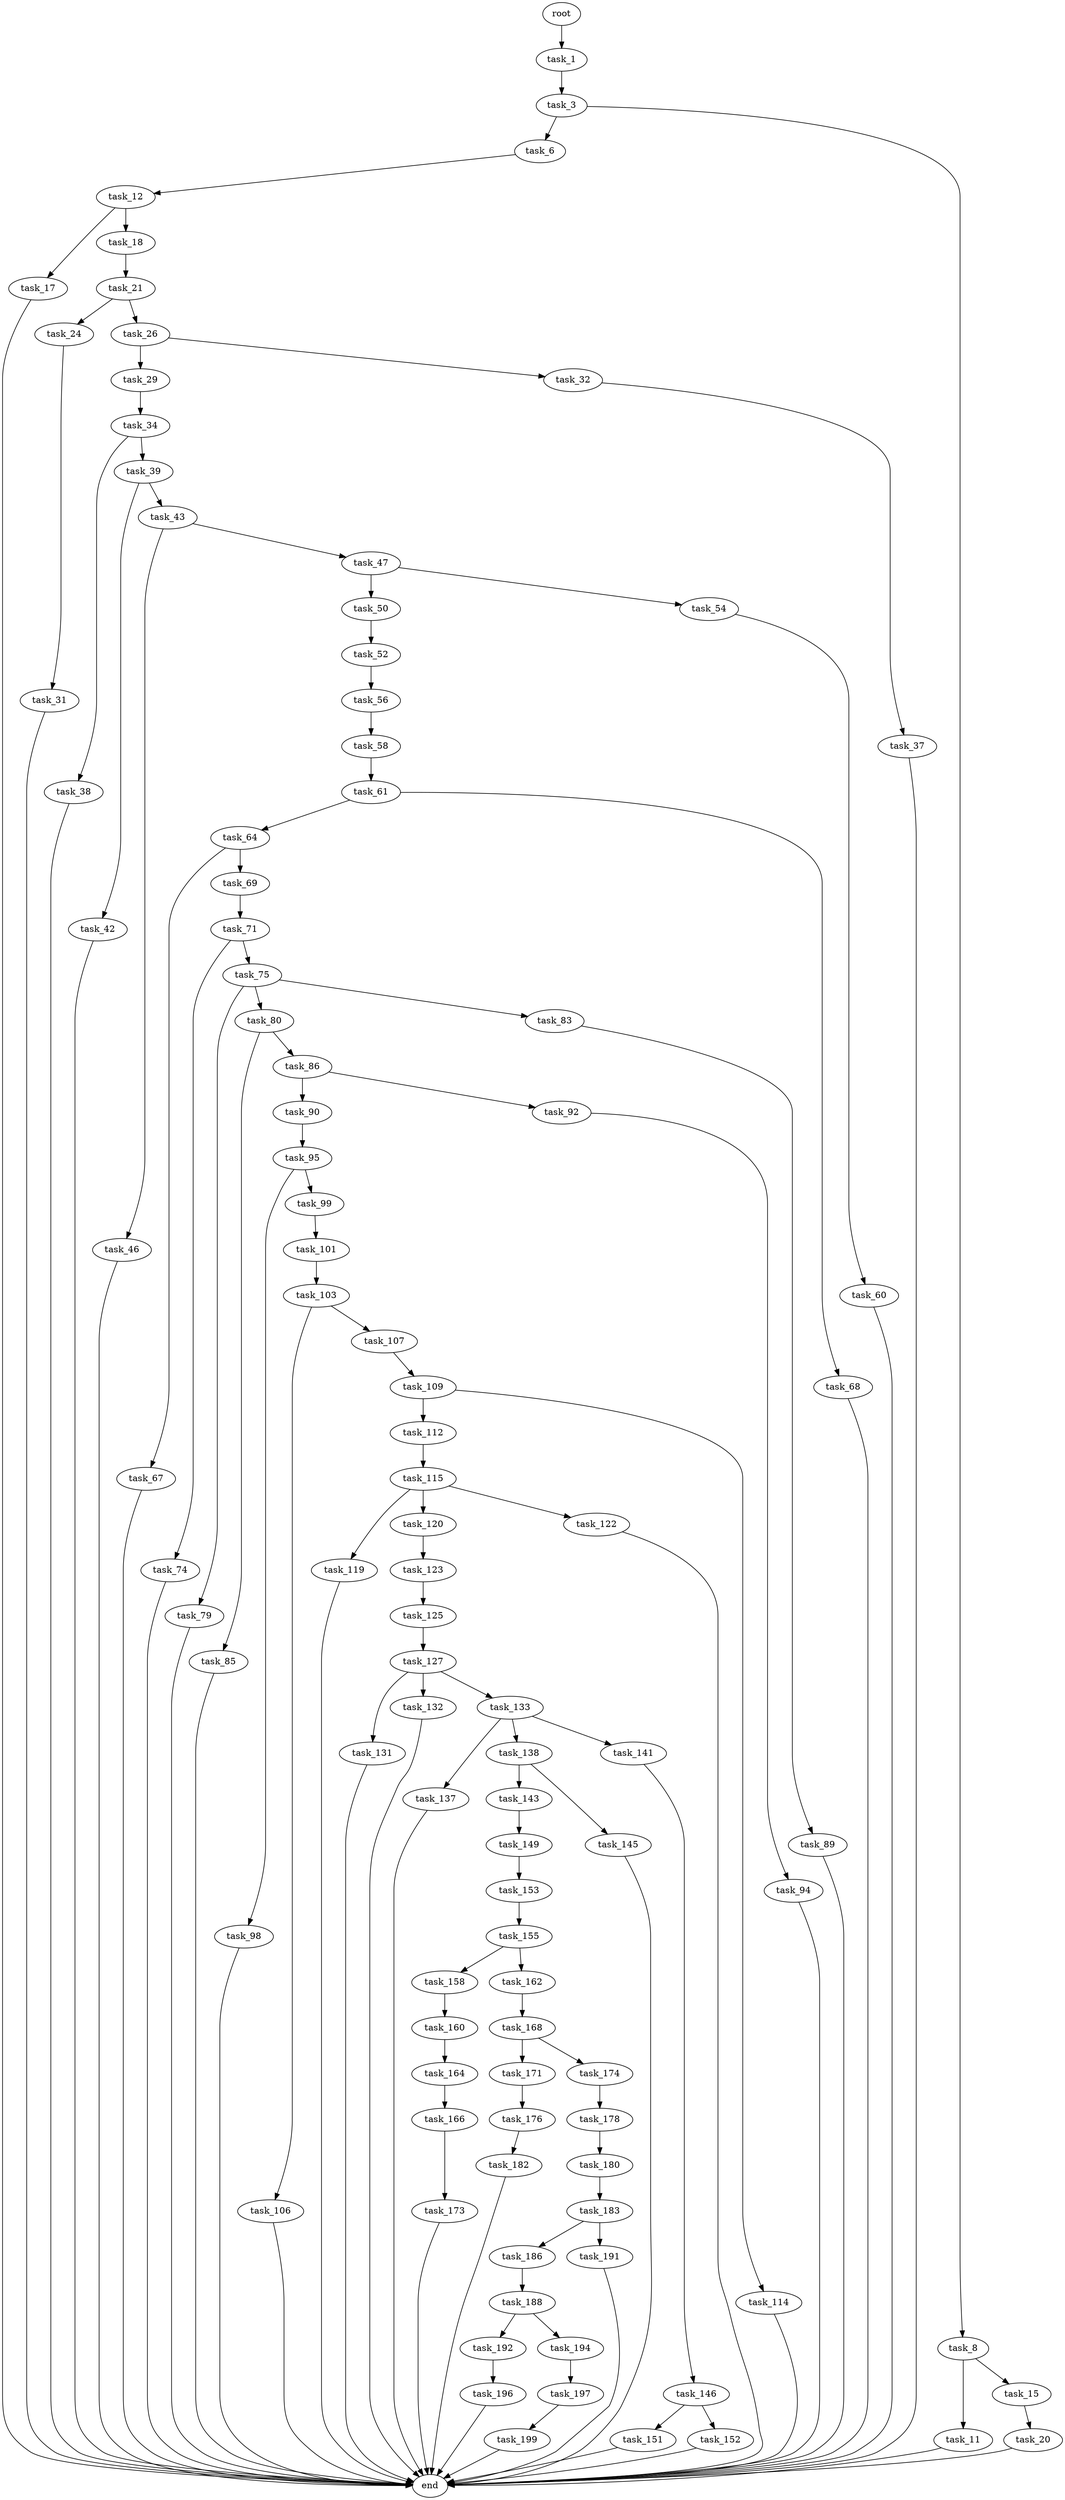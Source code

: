 digraph G {
  root [size="0.000000"];
  task_1 [size="35937200511.000000"];
  task_3 [size="367884105013.000000"];
  task_6 [size="8541832392.000000"];
  task_8 [size="48695964907.000000"];
  task_11 [size="43095939516.000000"];
  task_12 [size="26726700241.000000"];
  task_15 [size="5191252126.000000"];
  task_17 [size="33969601685.000000"];
  task_18 [size="6685501989.000000"];
  task_20 [size="134217728000.000000"];
  task_21 [size="2982658463.000000"];
  task_24 [size="27058795578.000000"];
  task_26 [size="782757789696.000000"];
  task_29 [size="33821426001.000000"];
  task_31 [size="3684276450.000000"];
  task_32 [size="39211304311.000000"];
  task_34 [size="8589934592.000000"];
  task_37 [size="683290906083.000000"];
  task_38 [size="8545904913.000000"];
  task_39 [size="549755813888.000000"];
  task_42 [size="368293445632.000000"];
  task_43 [size="671322094912.000000"];
  task_46 [size="1215406321.000000"];
  task_47 [size="1042358268686.000000"];
  task_50 [size="750647116191.000000"];
  task_52 [size="495250597819.000000"];
  task_54 [size="28991029248.000000"];
  task_56 [size="1546195349.000000"];
  task_58 [size="5680870934.000000"];
  task_60 [size="8043371851.000000"];
  task_61 [size="17536150412.000000"];
  task_64 [size="32144304374.000000"];
  task_67 [size="1073741824000.000000"];
  task_68 [size="368293445632.000000"];
  task_69 [size="47198542319.000000"];
  task_71 [size="458285771836.000000"];
  task_74 [size="782757789696.000000"];
  task_75 [size="68719476736.000000"];
  task_79 [size="549755813888.000000"];
  task_80 [size="9447377278.000000"];
  task_83 [size="1073741824000.000000"];
  task_85 [size="82795714747.000000"];
  task_86 [size="782757789696.000000"];
  task_89 [size="11731382084.000000"];
  task_90 [size="8587447478.000000"];
  task_92 [size="549755813888.000000"];
  task_94 [size="134217728000.000000"];
  task_95 [size="255976981502.000000"];
  task_98 [size="1073741824000.000000"];
  task_99 [size="1053748468371.000000"];
  task_101 [size="68719476736.000000"];
  task_103 [size="1277445694.000000"];
  task_106 [size="839036389.000000"];
  task_107 [size="37715210477.000000"];
  task_109 [size="244274465404.000000"];
  task_112 [size="28991029248.000000"];
  task_114 [size="533295693800.000000"];
  task_115 [size="1073741824000.000000"];
  task_119 [size="53299680851.000000"];
  task_120 [size="1807548919.000000"];
  task_122 [size="792733328085.000000"];
  task_123 [size="38915829183.000000"];
  task_125 [size="28991029248.000000"];
  task_127 [size="26241502228.000000"];
  task_131 [size="134217728000.000000"];
  task_132 [size="70389823557.000000"];
  task_133 [size="307752834400.000000"];
  task_137 [size="828154283717.000000"];
  task_138 [size="1967007307.000000"];
  task_141 [size="43123238895.000000"];
  task_143 [size="16760246169.000000"];
  task_145 [size="412067909933.000000"];
  task_146 [size="935478095648.000000"];
  task_149 [size="174553363600.000000"];
  task_151 [size="1484285811.000000"];
  task_152 [size="33181432161.000000"];
  task_153 [size="173304293170.000000"];
  task_155 [size="134217728000.000000"];
  task_158 [size="9729191862.000000"];
  task_160 [size="96285882475.000000"];
  task_162 [size="1392023325517.000000"];
  task_164 [size="549755813888.000000"];
  task_166 [size="24405549542.000000"];
  task_168 [size="8589934592.000000"];
  task_171 [size="39749178129.000000"];
  task_173 [size="43969881194.000000"];
  task_174 [size="11450587893.000000"];
  task_176 [size="2869859126.000000"];
  task_178 [size="131020720979.000000"];
  task_180 [size="368931885542.000000"];
  task_182 [size="16205657938.000000"];
  task_183 [size="28991029248.000000"];
  task_186 [size="4205932746.000000"];
  task_188 [size="707540780813.000000"];
  task_191 [size="68719476736.000000"];
  task_192 [size="231928233984.000000"];
  task_194 [size="1073741824000.000000"];
  task_196 [size="68719476736.000000"];
  task_197 [size="178098432733.000000"];
  task_199 [size="10564463612.000000"];
  end [size="0.000000"];

  root -> task_1 [size="1.000000"];
  task_1 -> task_3 [size="838860800.000000"];
  task_3 -> task_6 [size="301989888.000000"];
  task_3 -> task_8 [size="301989888.000000"];
  task_6 -> task_12 [size="301989888.000000"];
  task_8 -> task_11 [size="838860800.000000"];
  task_8 -> task_15 [size="838860800.000000"];
  task_11 -> end [size="1.000000"];
  task_12 -> task_17 [size="536870912.000000"];
  task_12 -> task_18 [size="536870912.000000"];
  task_15 -> task_20 [size="134217728.000000"];
  task_17 -> end [size="1.000000"];
  task_18 -> task_21 [size="209715200.000000"];
  task_20 -> end [size="1.000000"];
  task_21 -> task_24 [size="134217728.000000"];
  task_21 -> task_26 [size="134217728.000000"];
  task_24 -> task_31 [size="33554432.000000"];
  task_26 -> task_29 [size="679477248.000000"];
  task_26 -> task_32 [size="679477248.000000"];
  task_29 -> task_34 [size="75497472.000000"];
  task_31 -> end [size="1.000000"];
  task_32 -> task_37 [size="679477248.000000"];
  task_34 -> task_38 [size="33554432.000000"];
  task_34 -> task_39 [size="33554432.000000"];
  task_37 -> end [size="1.000000"];
  task_38 -> end [size="1.000000"];
  task_39 -> task_42 [size="536870912.000000"];
  task_39 -> task_43 [size="536870912.000000"];
  task_42 -> end [size="1.000000"];
  task_43 -> task_46 [size="411041792.000000"];
  task_43 -> task_47 [size="411041792.000000"];
  task_46 -> end [size="1.000000"];
  task_47 -> task_50 [size="838860800.000000"];
  task_47 -> task_54 [size="838860800.000000"];
  task_50 -> task_52 [size="679477248.000000"];
  task_52 -> task_56 [size="679477248.000000"];
  task_54 -> task_60 [size="75497472.000000"];
  task_56 -> task_58 [size="134217728.000000"];
  task_58 -> task_61 [size="209715200.000000"];
  task_60 -> end [size="1.000000"];
  task_61 -> task_64 [size="301989888.000000"];
  task_61 -> task_68 [size="301989888.000000"];
  task_64 -> task_67 [size="679477248.000000"];
  task_64 -> task_69 [size="679477248.000000"];
  task_67 -> end [size="1.000000"];
  task_68 -> end [size="1.000000"];
  task_69 -> task_71 [size="75497472.000000"];
  task_71 -> task_74 [size="679477248.000000"];
  task_71 -> task_75 [size="679477248.000000"];
  task_74 -> end [size="1.000000"];
  task_75 -> task_79 [size="134217728.000000"];
  task_75 -> task_80 [size="134217728.000000"];
  task_75 -> task_83 [size="134217728.000000"];
  task_79 -> end [size="1.000000"];
  task_80 -> task_85 [size="209715200.000000"];
  task_80 -> task_86 [size="209715200.000000"];
  task_83 -> task_89 [size="838860800.000000"];
  task_85 -> end [size="1.000000"];
  task_86 -> task_90 [size="679477248.000000"];
  task_86 -> task_92 [size="679477248.000000"];
  task_89 -> end [size="1.000000"];
  task_90 -> task_95 [size="134217728.000000"];
  task_92 -> task_94 [size="536870912.000000"];
  task_94 -> end [size="1.000000"];
  task_95 -> task_98 [size="301989888.000000"];
  task_95 -> task_99 [size="301989888.000000"];
  task_98 -> end [size="1.000000"];
  task_99 -> task_101 [size="838860800.000000"];
  task_101 -> task_103 [size="134217728.000000"];
  task_103 -> task_106 [size="33554432.000000"];
  task_103 -> task_107 [size="33554432.000000"];
  task_106 -> end [size="1.000000"];
  task_107 -> task_109 [size="838860800.000000"];
  task_109 -> task_112 [size="536870912.000000"];
  task_109 -> task_114 [size="536870912.000000"];
  task_112 -> task_115 [size="75497472.000000"];
  task_114 -> end [size="1.000000"];
  task_115 -> task_119 [size="838860800.000000"];
  task_115 -> task_120 [size="838860800.000000"];
  task_115 -> task_122 [size="838860800.000000"];
  task_119 -> end [size="1.000000"];
  task_120 -> task_123 [size="75497472.000000"];
  task_122 -> end [size="1.000000"];
  task_123 -> task_125 [size="679477248.000000"];
  task_125 -> task_127 [size="75497472.000000"];
  task_127 -> task_131 [size="411041792.000000"];
  task_127 -> task_132 [size="411041792.000000"];
  task_127 -> task_133 [size="411041792.000000"];
  task_131 -> end [size="1.000000"];
  task_132 -> end [size="1.000000"];
  task_133 -> task_137 [size="838860800.000000"];
  task_133 -> task_138 [size="838860800.000000"];
  task_133 -> task_141 [size="838860800.000000"];
  task_137 -> end [size="1.000000"];
  task_138 -> task_143 [size="75497472.000000"];
  task_138 -> task_145 [size="75497472.000000"];
  task_141 -> task_146 [size="33554432.000000"];
  task_143 -> task_149 [size="301989888.000000"];
  task_145 -> end [size="1.000000"];
  task_146 -> task_151 [size="679477248.000000"];
  task_146 -> task_152 [size="679477248.000000"];
  task_149 -> task_153 [size="209715200.000000"];
  task_151 -> end [size="1.000000"];
  task_152 -> end [size="1.000000"];
  task_153 -> task_155 [size="134217728.000000"];
  task_155 -> task_158 [size="209715200.000000"];
  task_155 -> task_162 [size="209715200.000000"];
  task_158 -> task_160 [size="838860800.000000"];
  task_160 -> task_164 [size="301989888.000000"];
  task_162 -> task_168 [size="838860800.000000"];
  task_164 -> task_166 [size="536870912.000000"];
  task_166 -> task_173 [size="33554432.000000"];
  task_168 -> task_171 [size="33554432.000000"];
  task_168 -> task_174 [size="33554432.000000"];
  task_171 -> task_176 [size="679477248.000000"];
  task_173 -> end [size="1.000000"];
  task_174 -> task_178 [size="301989888.000000"];
  task_176 -> task_182 [size="134217728.000000"];
  task_178 -> task_180 [size="301989888.000000"];
  task_180 -> task_183 [size="536870912.000000"];
  task_182 -> end [size="1.000000"];
  task_183 -> task_186 [size="75497472.000000"];
  task_183 -> task_191 [size="75497472.000000"];
  task_186 -> task_188 [size="134217728.000000"];
  task_188 -> task_192 [size="679477248.000000"];
  task_188 -> task_194 [size="679477248.000000"];
  task_191 -> end [size="1.000000"];
  task_192 -> task_196 [size="301989888.000000"];
  task_194 -> task_197 [size="838860800.000000"];
  task_196 -> end [size="1.000000"];
  task_197 -> task_199 [size="134217728.000000"];
  task_199 -> end [size="1.000000"];
}
